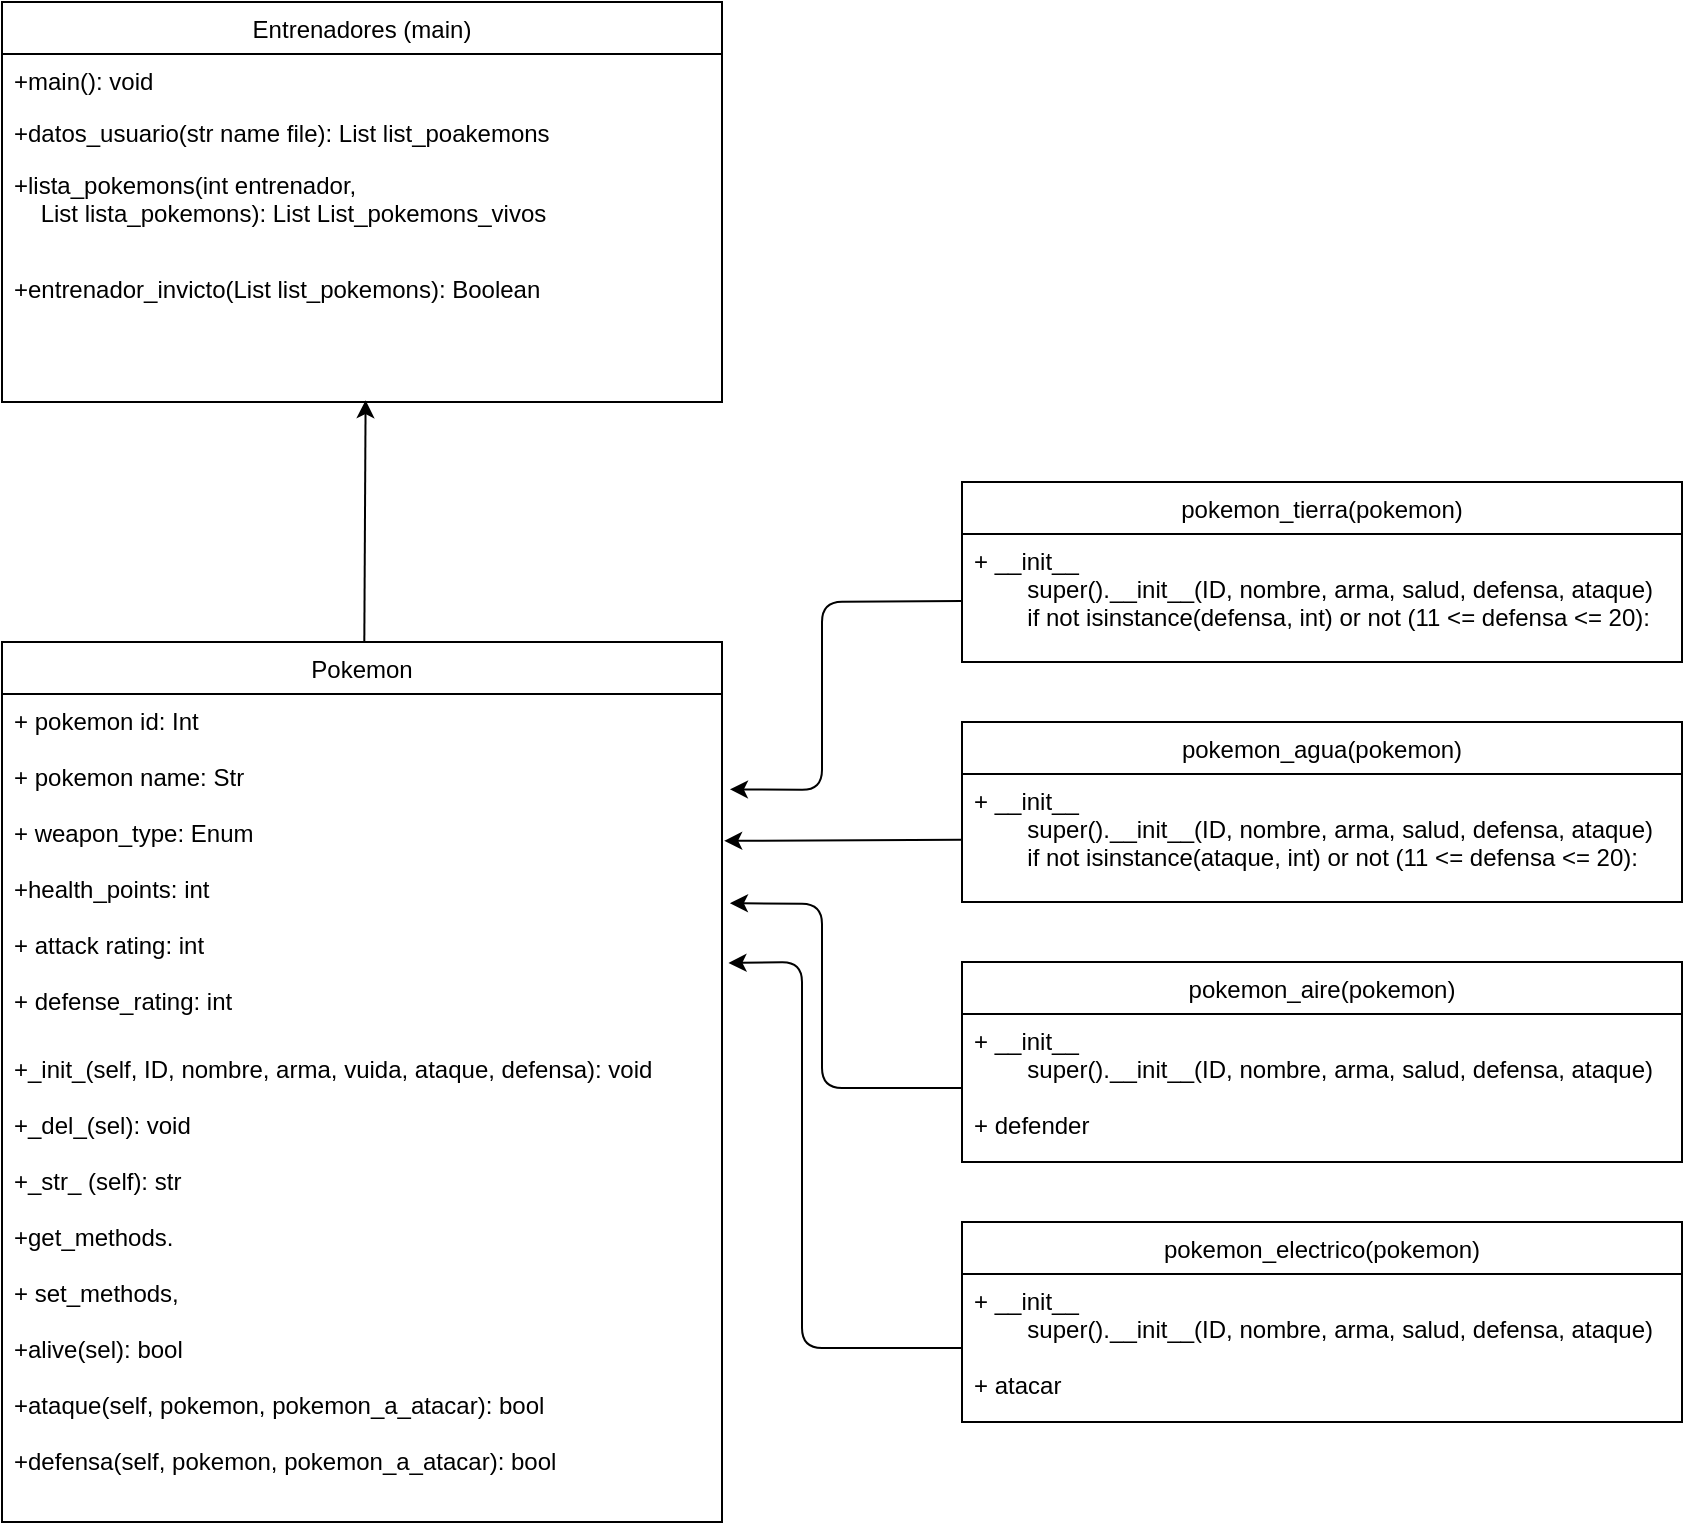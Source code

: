 <mxfile>
    <diagram id="_D5Q1Uzc9WvoFkUfkzyW" name="Página-1">
        <mxGraphModel dx="304" dy="500" grid="1" gridSize="10" guides="1" tooltips="1" connect="1" arrows="1" fold="1" page="1" pageScale="1" pageWidth="850" pageHeight="1100" math="0" shadow="0">
            <root>
                <mxCell id="0"/>
                <mxCell id="1" parent="0"/>
                <mxCell id="2" value="Entrenadores (main)" style="swimlane;fontStyle=0;childLayout=stackLayout;horizontal=1;startSize=26;fillColor=none;horizontalStack=0;resizeParent=1;resizeParentMax=0;resizeLast=0;collapsible=1;marginBottom=0;" vertex="1" parent="1">
                    <mxGeometry x="40" y="40" width="360" height="200" as="geometry"/>
                </mxCell>
                <mxCell id="4" value="+main(): void" style="text;strokeColor=none;fillColor=none;align=left;verticalAlign=top;spacingLeft=4;spacingRight=4;overflow=hidden;rotatable=0;points=[[0,0.5],[1,0.5]];portConstraint=eastwest;" vertex="1" parent="2">
                    <mxGeometry y="26" width="360" height="26" as="geometry"/>
                </mxCell>
                <mxCell id="5" value="+datos_usuario(str name file): List list_poakemons" style="text;strokeColor=none;fillColor=none;align=left;verticalAlign=top;spacingLeft=4;spacingRight=4;overflow=hidden;rotatable=0;points=[[0,0.5],[1,0.5]];portConstraint=eastwest;" vertex="1" parent="2">
                    <mxGeometry y="52" width="360" height="26" as="geometry"/>
                </mxCell>
                <mxCell id="6" value="+lista_pokemons(int entrenador,&#10;    List lista_pokemons): List List_pokemons_vivos" style="text;strokeColor=none;fillColor=none;align=left;verticalAlign=top;spacingLeft=4;spacingRight=4;overflow=hidden;rotatable=0;points=[[0,0.5],[1,0.5]];portConstraint=eastwest;" vertex="1" parent="2">
                    <mxGeometry y="78" width="360" height="52" as="geometry"/>
                </mxCell>
                <mxCell id="7" value="+entrenador_invicto(List list_pokemons): Boolean&#10;&#10;" style="text;strokeColor=none;fillColor=none;align=left;verticalAlign=top;spacingLeft=4;spacingRight=4;overflow=hidden;rotatable=0;points=[[0,0.5],[1,0.5]];portConstraint=eastwest;" vertex="1" parent="2">
                    <mxGeometry y="130" width="360" height="70" as="geometry"/>
                </mxCell>
                <mxCell id="16" style="edgeStyle=none;html=1;entryX=0.505;entryY=0.987;entryDx=0;entryDy=0;entryPerimeter=0;" edge="1" parent="1" source="12" target="7">
                    <mxGeometry relative="1" as="geometry"/>
                </mxCell>
                <mxCell id="12" value="Pokemon" style="swimlane;fontStyle=0;childLayout=stackLayout;horizontal=1;startSize=26;fillColor=none;horizontalStack=0;resizeParent=1;resizeParentMax=0;resizeLast=0;collapsible=1;marginBottom=0;" vertex="1" parent="1">
                    <mxGeometry x="40" y="360" width="360" height="440" as="geometry"/>
                </mxCell>
                <mxCell id="13" value="+ pokemon id: Int&#10;&#10;+ pokemon name: Str&#10;&#10;+ weapon_type: Enum&#10;&#10;+health_points: int&#10;&#10;+ attack rating: int&#10;&#10;+ defense_rating: int" style="text;strokeColor=none;fillColor=none;align=left;verticalAlign=top;spacingLeft=4;spacingRight=4;overflow=hidden;rotatable=0;points=[[0,0.5],[1,0.5]];portConstraint=eastwest;" vertex="1" parent="12">
                    <mxGeometry y="26" width="360" height="174" as="geometry"/>
                </mxCell>
                <mxCell id="14" value="+_init_(self, ID, nombre, arma, vuida, ataque, defensa): void&#10;&#10;+_del_(sel): void&#10;&#10;+_str_ (self): str&#10;&#10;+get_methods.&#10;&#10;+ set_methods,&#10;&#10;+alive(sel): bool&#10;&#10;+ataque(self, pokemon, pokemon_a_atacar): bool&#10;&#10;+defensa(self, pokemon, pokemon_a_atacar): bool&#10;" style="text;strokeColor=none;fillColor=none;align=left;verticalAlign=top;spacingLeft=4;spacingRight=4;overflow=hidden;rotatable=0;points=[[0,0.5],[1,0.5]];portConstraint=eastwest;" vertex="1" parent="12">
                    <mxGeometry y="200" width="360" height="240" as="geometry"/>
                </mxCell>
                <mxCell id="17" value="pokemon_tierra(pokemon)" style="swimlane;fontStyle=0;childLayout=stackLayout;horizontal=1;startSize=26;fillColor=none;horizontalStack=0;resizeParent=1;resizeParentMax=0;resizeLast=0;collapsible=1;marginBottom=0;" vertex="1" parent="1">
                    <mxGeometry x="520" y="280" width="360" height="90" as="geometry"/>
                </mxCell>
                <mxCell id="18" value="+ __init__&#10;        super().__init__(ID, nombre, arma, salud, defensa, ataque)&#10;        if not isinstance(defensa, int) or not (11 &lt;= defensa &lt;= 20):" style="text;strokeColor=none;fillColor=none;align=left;verticalAlign=top;spacingLeft=4;spacingRight=4;overflow=hidden;rotatable=0;points=[[0,0.5],[1,0.5]];portConstraint=eastwest;" vertex="1" parent="17">
                    <mxGeometry y="26" width="360" height="64" as="geometry"/>
                </mxCell>
                <mxCell id="21" value="pokemon_agua(pokemon)" style="swimlane;fontStyle=0;childLayout=stackLayout;horizontal=1;startSize=26;fillColor=none;horizontalStack=0;resizeParent=1;resizeParentMax=0;resizeLast=0;collapsible=1;marginBottom=0;" vertex="1" parent="1">
                    <mxGeometry x="520" y="400" width="360" height="90" as="geometry"/>
                </mxCell>
                <mxCell id="22" value="+ __init__&#10;        super().__init__(ID, nombre, arma, salud, defensa, ataque)&#10;        if not isinstance(ataque, int) or not (11 &lt;= defensa &lt;= 20):" style="text;strokeColor=none;fillColor=none;align=left;verticalAlign=top;spacingLeft=4;spacingRight=4;overflow=hidden;rotatable=0;points=[[0,0.5],[1,0.5]];portConstraint=eastwest;" vertex="1" parent="21">
                    <mxGeometry y="26" width="360" height="64" as="geometry"/>
                </mxCell>
                <mxCell id="24" value="pokemon_aire(pokemon)" style="swimlane;fontStyle=0;childLayout=stackLayout;horizontal=1;startSize=26;fillColor=none;horizontalStack=0;resizeParent=1;resizeParentMax=0;resizeLast=0;collapsible=1;marginBottom=0;" vertex="1" parent="1">
                    <mxGeometry x="520" y="520" width="360" height="100" as="geometry"/>
                </mxCell>
                <mxCell id="25" value="+ __init__&#10;        super().__init__(ID, nombre, arma, salud, defensa, ataque)&#10;&#10;+ defender" style="text;strokeColor=none;fillColor=none;align=left;verticalAlign=top;spacingLeft=4;spacingRight=4;overflow=hidden;rotatable=0;points=[[0,0.5],[1,0.5]];portConstraint=eastwest;" vertex="1" parent="24">
                    <mxGeometry y="26" width="360" height="74" as="geometry"/>
                </mxCell>
                <mxCell id="26" value="pokemon_electrico(pokemon)" style="swimlane;fontStyle=0;childLayout=stackLayout;horizontal=1;startSize=26;fillColor=none;horizontalStack=0;resizeParent=1;resizeParentMax=0;resizeLast=0;collapsible=1;marginBottom=0;" vertex="1" parent="1">
                    <mxGeometry x="520" y="650" width="360" height="100" as="geometry"/>
                </mxCell>
                <mxCell id="27" value="+ __init__&#10;        super().__init__(ID, nombre, arma, salud, defensa, ataque)&#10;&#10;+ atacar" style="text;strokeColor=none;fillColor=none;align=left;verticalAlign=top;spacingLeft=4;spacingRight=4;overflow=hidden;rotatable=0;points=[[0,0.5],[1,0.5]];portConstraint=eastwest;" vertex="1" parent="26">
                    <mxGeometry y="26" width="360" height="74" as="geometry"/>
                </mxCell>
                <mxCell id="28" style="edgeStyle=none;html=1;entryX=1.009;entryY=0.773;entryDx=0;entryDy=0;entryPerimeter=0;" edge="1" parent="1" source="27" target="13">
                    <mxGeometry relative="1" as="geometry">
                        <mxPoint x="440" y="480" as="targetPoint"/>
                        <Array as="points">
                            <mxPoint x="440" y="713"/>
                            <mxPoint x="440" y="520"/>
                        </Array>
                    </mxGeometry>
                </mxCell>
                <mxCell id="29" style="edgeStyle=none;html=1;entryX=1.011;entryY=0.601;entryDx=0;entryDy=0;entryPerimeter=0;" edge="1" parent="1" source="25" target="13">
                    <mxGeometry relative="1" as="geometry">
                        <mxPoint x="420" y="583.0" as="targetPoint"/>
                        <Array as="points">
                            <mxPoint x="450" y="583"/>
                            <mxPoint x="450" y="491"/>
                        </Array>
                    </mxGeometry>
                </mxCell>
                <mxCell id="30" style="edgeStyle=none;html=1;entryX=1.003;entryY=0.422;entryDx=0;entryDy=0;entryPerimeter=0;" edge="1" parent="1" source="22" target="13">
                    <mxGeometry relative="1" as="geometry"/>
                </mxCell>
                <mxCell id="31" style="edgeStyle=none;html=1;entryX=1.011;entryY=0.274;entryDx=0;entryDy=0;entryPerimeter=0;" edge="1" parent="1" source="18" target="13">
                    <mxGeometry relative="1" as="geometry">
                        <Array as="points">
                            <mxPoint x="450" y="340"/>
                            <mxPoint x="450" y="434"/>
                        </Array>
                    </mxGeometry>
                </mxCell>
            </root>
        </mxGraphModel>
    </diagram>
</mxfile>